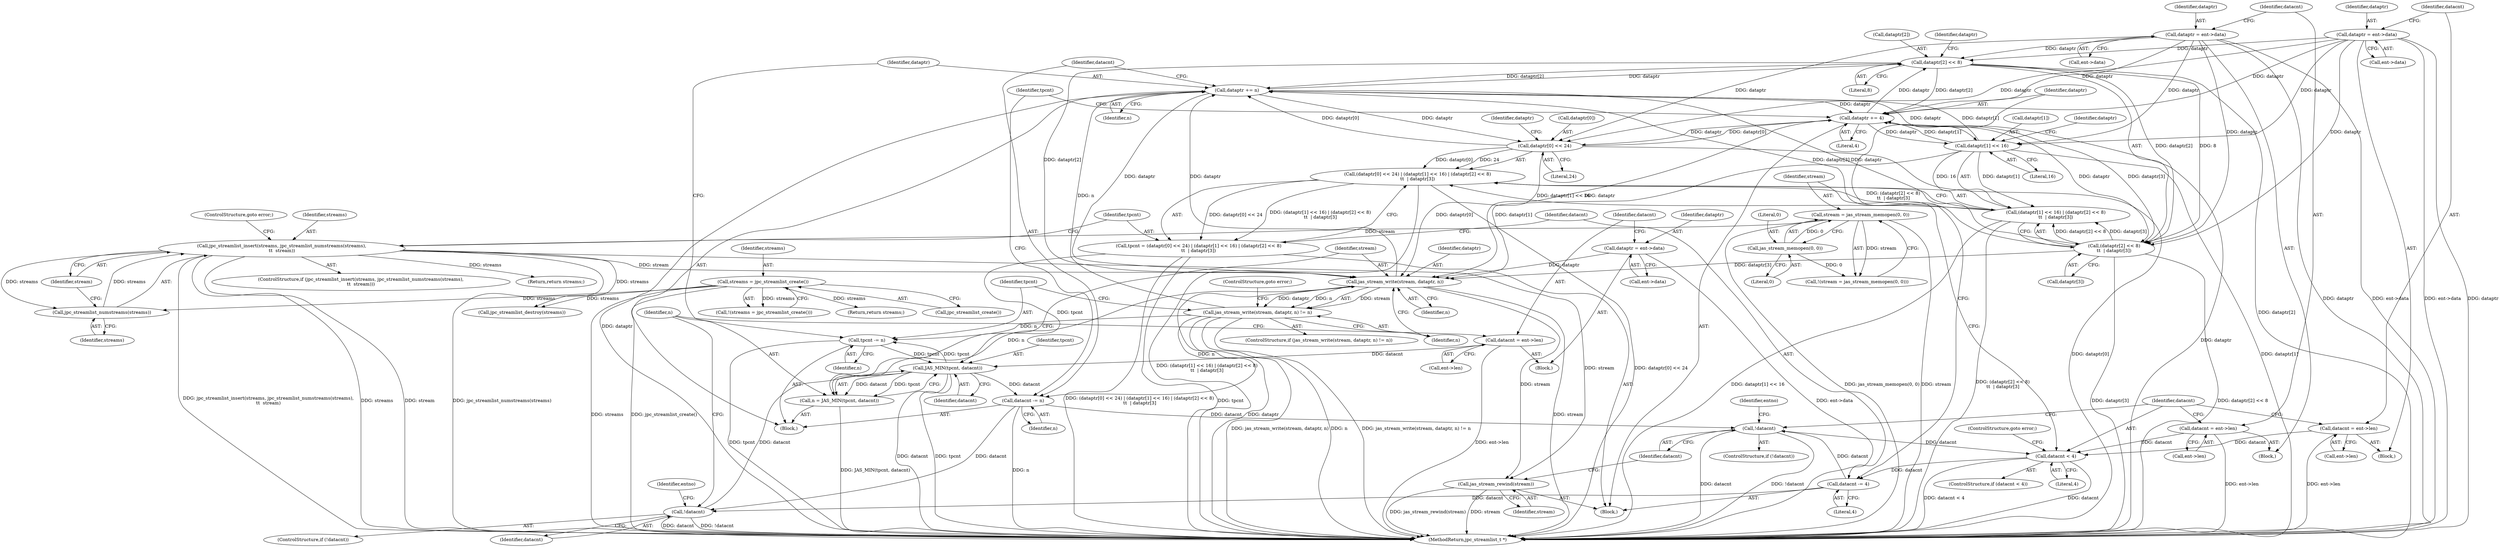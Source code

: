 digraph "0_jasper_d42b2388f7f8e0332c846675133acea151fc557a_37@array" {
"1000188" [label="(Call,dataptr[2] << 8)"];
"1000252" [label="(Call,dataptr += n)"];
"1000241" [label="(Call,jas_stream_write(stream, dataptr, n) != n)"];
"1000242" [label="(Call,jas_stream_write(stream, dataptr, n))"];
"1000166" [label="(Call,jpc_streamlist_insert(streams, jpc_streamlist_numstreams(streams),\n\t\t  stream))"];
"1000168" [label="(Call,jpc_streamlist_numstreams(streams))"];
"1000115" [label="(Call,streams = jpc_streamlist_create())"];
"1000158" [label="(Call,stream = jas_stream_memopen(0, 0))"];
"1000160" [label="(Call,jas_stream_memopen(0, 0))"];
"1000199" [label="(Call,dataptr += 4)"];
"1000188" [label="(Call,dataptr[2] << 8)"];
"1000138" [label="(Call,dataptr = ent->data)"];
"1000280" [label="(Call,dataptr = ent->data)"];
"1000176" [label="(Call,dataptr[0] << 24)"];
"1000182" [label="(Call,dataptr[1] << 16)"];
"1000187" [label="(Call,(dataptr[2] << 8)\n\t\t  | dataptr[3])"];
"1000225" [label="(Call,dataptr = ent->data)"];
"1000235" [label="(Call,n = JAS_MIN(tpcnt, datacnt))"];
"1000237" [label="(Call,JAS_MIN(tpcnt, datacnt))"];
"1000249" [label="(Call,tpcnt -= n)"];
"1000173" [label="(Call,tpcnt = (dataptr[0] << 24) | (dataptr[1] << 16) | (dataptr[2] << 8)\n\t\t  | dataptr[3])"];
"1000175" [label="(Call,(dataptr[0] << 24) | (dataptr[1] << 16) | (dataptr[2] << 8)\n\t\t  | dataptr[3])"];
"1000181" [label="(Call,(dataptr[1] << 16) | (dataptr[2] << 8)\n\t\t  | dataptr[3])"];
"1000206" [label="(Call,!datacnt)"];
"1000196" [label="(Call,datacnt -= 4)"];
"1000151" [label="(Call,datacnt < 4)"];
"1000285" [label="(Call,datacnt = ent->len)"];
"1000143" [label="(Call,datacnt = ent->len)"];
"1000261" [label="(Call,!datacnt)"];
"1000255" [label="(Call,datacnt -= n)"];
"1000230" [label="(Call,datacnt = ent->len)"];
"1000258" [label="(Call,jas_stream_rewind(stream))"];
"1000263" [label="(Block,)"];
"1000150" [label="(ControlStructure,if (datacnt < 4))"];
"1000249" [label="(Call,tpcnt -= n)"];
"1000116" [label="(Identifier,streams)"];
"1000245" [label="(Identifier,n)"];
"1000161" [label="(Literal,0)"];
"1000257" [label="(Identifier,n)"];
"1000250" [label="(Identifier,tpcnt)"];
"1000280" [label="(Call,dataptr = ent->data)"];
"1000176" [label="(Call,dataptr[0] << 24)"];
"1000199" [label="(Call,dataptr += 4)"];
"1000232" [label="(Call,ent->len)"];
"1000192" [label="(Literal,8)"];
"1000165" [label="(ControlStructure,if (jpc_streamlist_insert(streams, jpc_streamlist_numstreams(streams),\n\t\t  stream)))"];
"1000143" [label="(Call,datacnt = ent->len)"];
"1000281" [label="(Identifier,dataptr)"];
"1000254" [label="(Identifier,n)"];
"1000196" [label="(Call,datacnt -= 4)"];
"1000282" [label="(Call,ent->data)"];
"1000239" [label="(Identifier,datacnt)"];
"1000230" [label="(Call,datacnt = ent->len)"];
"1000172" [label="(ControlStructure,goto error;)"];
"1000186" [label="(Literal,16)"];
"1000183" [label="(Call,dataptr[1])"];
"1000212" [label="(Identifier,entno)"];
"1000166" [label="(Call,jpc_streamlist_insert(streams, jpc_streamlist_numstreams(streams),\n\t\t  stream))"];
"1000300" [label="(MethodReturn,jpc_streamlist_t *)"];
"1000104" [label="(Block,)"];
"1000261" [label="(Call,!datacnt)"];
"1000243" [label="(Identifier,stream)"];
"1000177" [label="(Call,dataptr[0])"];
"1000286" [label="(Identifier,datacnt)"];
"1000203" [label="(Identifier,tpcnt)"];
"1000170" [label="(Identifier,stream)"];
"1000236" [label="(Identifier,n)"];
"1000140" [label="(Call,ent->data)"];
"1000167" [label="(Identifier,streams)"];
"1000290" [label="(Return,return streams;)"];
"1000205" [label="(ControlStructure,if (!datacnt))"];
"1000174" [label="(Identifier,tpcnt)"];
"1000149" [label="(Block,)"];
"1000260" [label="(ControlStructure,if (!datacnt))"];
"1000184" [label="(Identifier,dataptr)"];
"1000190" [label="(Identifier,dataptr)"];
"1000182" [label="(Call,dataptr[1] << 16)"];
"1000151" [label="(Call,datacnt < 4)"];
"1000287" [label="(Call,ent->len)"];
"1000126" [label="(Return,return streams;)"];
"1000259" [label="(Identifier,stream)"];
"1000139" [label="(Identifier,dataptr)"];
"1000244" [label="(Identifier,dataptr)"];
"1000235" [label="(Call,n = JAS_MIN(tpcnt, datacnt))"];
"1000207" [label="(Identifier,datacnt)"];
"1000237" [label="(Call,JAS_MIN(tpcnt, datacnt))"];
"1000267" [label="(Identifier,entno)"];
"1000231" [label="(Identifier,datacnt)"];
"1000117" [label="(Call,jpc_streamlist_create())"];
"1000251" [label="(Identifier,n)"];
"1000160" [label="(Call,jas_stream_memopen(0, 0))"];
"1000240" [label="(ControlStructure,if (jas_stream_write(stream, dataptr, n) != n))"];
"1000157" [label="(Call,!(stream = jas_stream_memopen(0, 0)))"];
"1000138" [label="(Call,dataptr = ent->data)"];
"1000158" [label="(Call,stream = jas_stream_memopen(0, 0))"];
"1000225" [label="(Call,dataptr = ent->data)"];
"1000187" [label="(Call,(dataptr[2] << 8)\n\t\t  | dataptr[3])"];
"1000115" [label="(Call,streams = jpc_streamlist_create())"];
"1000201" [label="(Literal,4)"];
"1000169" [label="(Identifier,streams)"];
"1000189" [label="(Call,dataptr[2])"];
"1000256" [label="(Identifier,datacnt)"];
"1000296" [label="(Call,jpc_streamlist_destroy(streams))"];
"1000168" [label="(Call,jpc_streamlist_numstreams(streams))"];
"1000188" [label="(Call,dataptr[2] << 8)"];
"1000200" [label="(Identifier,dataptr)"];
"1000181" [label="(Call,(dataptr[1] << 16) | (dataptr[2] << 8)\n\t\t  | dataptr[3])"];
"1000159" [label="(Identifier,stream)"];
"1000206" [label="(Call,!datacnt)"];
"1000153" [label="(Literal,4)"];
"1000180" [label="(Literal,24)"];
"1000253" [label="(Identifier,dataptr)"];
"1000144" [label="(Identifier,datacnt)"];
"1000248" [label="(ControlStructure,goto error;)"];
"1000246" [label="(Identifier,n)"];
"1000198" [label="(Literal,4)"];
"1000197" [label="(Identifier,datacnt)"];
"1000175" [label="(Call,(dataptr[0] << 24) | (dataptr[1] << 16) | (dataptr[2] << 8)\n\t\t  | dataptr[3])"];
"1000162" [label="(Literal,0)"];
"1000155" [label="(ControlStructure,goto error;)"];
"1000194" [label="(Identifier,dataptr)"];
"1000204" [label="(Block,)"];
"1000242" [label="(Call,jas_stream_write(stream, dataptr, n))"];
"1000262" [label="(Identifier,datacnt)"];
"1000258" [label="(Call,jas_stream_rewind(stream))"];
"1000173" [label="(Call,tpcnt = (dataptr[0] << 24) | (dataptr[1] << 16) | (dataptr[2] << 8)\n\t\t  | dataptr[3])"];
"1000241" [label="(Call,jas_stream_write(stream, dataptr, n) != n)"];
"1000208" [label="(Block,)"];
"1000114" [label="(Call,!(streams = jpc_streamlist_create()))"];
"1000238" [label="(Identifier,tpcnt)"];
"1000227" [label="(Call,ent->data)"];
"1000145" [label="(Call,ent->len)"];
"1000193" [label="(Call,dataptr[3])"];
"1000285" [label="(Call,datacnt = ent->len)"];
"1000152" [label="(Identifier,datacnt)"];
"1000252" [label="(Call,dataptr += n)"];
"1000226" [label="(Identifier,dataptr)"];
"1000255" [label="(Call,datacnt -= n)"];
"1000188" -> "1000187"  [label="AST: "];
"1000188" -> "1000192"  [label="CFG: "];
"1000189" -> "1000188"  [label="AST: "];
"1000192" -> "1000188"  [label="AST: "];
"1000194" -> "1000188"  [label="CFG: "];
"1000188" -> "1000300"  [label="DDG: dataptr[2]"];
"1000188" -> "1000187"  [label="DDG: dataptr[2]"];
"1000188" -> "1000187"  [label="DDG: 8"];
"1000252" -> "1000188"  [label="DDG: dataptr"];
"1000199" -> "1000188"  [label="DDG: dataptr"];
"1000138" -> "1000188"  [label="DDG: dataptr"];
"1000280" -> "1000188"  [label="DDG: dataptr"];
"1000188" -> "1000199"  [label="DDG: dataptr[2]"];
"1000188" -> "1000242"  [label="DDG: dataptr[2]"];
"1000188" -> "1000252"  [label="DDG: dataptr[2]"];
"1000252" -> "1000204"  [label="AST: "];
"1000252" -> "1000254"  [label="CFG: "];
"1000253" -> "1000252"  [label="AST: "];
"1000254" -> "1000252"  [label="AST: "];
"1000256" -> "1000252"  [label="CFG: "];
"1000252" -> "1000300"  [label="DDG: dataptr"];
"1000252" -> "1000176"  [label="DDG: dataptr"];
"1000252" -> "1000182"  [label="DDG: dataptr"];
"1000252" -> "1000187"  [label="DDG: dataptr"];
"1000252" -> "1000199"  [label="DDG: dataptr"];
"1000252" -> "1000242"  [label="DDG: dataptr"];
"1000241" -> "1000252"  [label="DDG: n"];
"1000187" -> "1000252"  [label="DDG: dataptr[3]"];
"1000182" -> "1000252"  [label="DDG: dataptr[1]"];
"1000176" -> "1000252"  [label="DDG: dataptr[0]"];
"1000242" -> "1000252"  [label="DDG: dataptr"];
"1000241" -> "1000240"  [label="AST: "];
"1000241" -> "1000246"  [label="CFG: "];
"1000242" -> "1000241"  [label="AST: "];
"1000246" -> "1000241"  [label="AST: "];
"1000248" -> "1000241"  [label="CFG: "];
"1000250" -> "1000241"  [label="CFG: "];
"1000241" -> "1000300"  [label="DDG: jas_stream_write(stream, dataptr, n)"];
"1000241" -> "1000300"  [label="DDG: n"];
"1000241" -> "1000300"  [label="DDG: jas_stream_write(stream, dataptr, n) != n"];
"1000242" -> "1000241"  [label="DDG: stream"];
"1000242" -> "1000241"  [label="DDG: dataptr"];
"1000242" -> "1000241"  [label="DDG: n"];
"1000241" -> "1000249"  [label="DDG: n"];
"1000241" -> "1000255"  [label="DDG: n"];
"1000242" -> "1000245"  [label="CFG: "];
"1000243" -> "1000242"  [label="AST: "];
"1000244" -> "1000242"  [label="AST: "];
"1000245" -> "1000242"  [label="AST: "];
"1000246" -> "1000242"  [label="CFG: "];
"1000242" -> "1000300"  [label="DDG: dataptr"];
"1000242" -> "1000300"  [label="DDG: stream"];
"1000166" -> "1000242"  [label="DDG: stream"];
"1000199" -> "1000242"  [label="DDG: dataptr"];
"1000225" -> "1000242"  [label="DDG: dataptr"];
"1000187" -> "1000242"  [label="DDG: dataptr[3]"];
"1000176" -> "1000242"  [label="DDG: dataptr[0]"];
"1000182" -> "1000242"  [label="DDG: dataptr[1]"];
"1000235" -> "1000242"  [label="DDG: n"];
"1000242" -> "1000258"  [label="DDG: stream"];
"1000166" -> "1000165"  [label="AST: "];
"1000166" -> "1000170"  [label="CFG: "];
"1000167" -> "1000166"  [label="AST: "];
"1000168" -> "1000166"  [label="AST: "];
"1000170" -> "1000166"  [label="AST: "];
"1000172" -> "1000166"  [label="CFG: "];
"1000174" -> "1000166"  [label="CFG: "];
"1000166" -> "1000300"  [label="DDG: jpc_streamlist_numstreams(streams)"];
"1000166" -> "1000300"  [label="DDG: jpc_streamlist_insert(streams, jpc_streamlist_numstreams(streams),\n\t\t  stream)"];
"1000166" -> "1000300"  [label="DDG: streams"];
"1000166" -> "1000300"  [label="DDG: stream"];
"1000168" -> "1000166"  [label="DDG: streams"];
"1000166" -> "1000168"  [label="DDG: streams"];
"1000158" -> "1000166"  [label="DDG: stream"];
"1000166" -> "1000258"  [label="DDG: stream"];
"1000166" -> "1000290"  [label="DDG: streams"];
"1000166" -> "1000296"  [label="DDG: streams"];
"1000168" -> "1000169"  [label="CFG: "];
"1000169" -> "1000168"  [label="AST: "];
"1000170" -> "1000168"  [label="CFG: "];
"1000115" -> "1000168"  [label="DDG: streams"];
"1000115" -> "1000114"  [label="AST: "];
"1000115" -> "1000117"  [label="CFG: "];
"1000116" -> "1000115"  [label="AST: "];
"1000117" -> "1000115"  [label="AST: "];
"1000114" -> "1000115"  [label="CFG: "];
"1000115" -> "1000300"  [label="DDG: jpc_streamlist_create()"];
"1000115" -> "1000300"  [label="DDG: streams"];
"1000115" -> "1000114"  [label="DDG: streams"];
"1000115" -> "1000126"  [label="DDG: streams"];
"1000115" -> "1000296"  [label="DDG: streams"];
"1000158" -> "1000157"  [label="AST: "];
"1000158" -> "1000160"  [label="CFG: "];
"1000159" -> "1000158"  [label="AST: "];
"1000160" -> "1000158"  [label="AST: "];
"1000157" -> "1000158"  [label="CFG: "];
"1000158" -> "1000300"  [label="DDG: stream"];
"1000158" -> "1000300"  [label="DDG: jas_stream_memopen(0, 0)"];
"1000158" -> "1000157"  [label="DDG: stream"];
"1000160" -> "1000158"  [label="DDG: 0"];
"1000160" -> "1000162"  [label="CFG: "];
"1000161" -> "1000160"  [label="AST: "];
"1000162" -> "1000160"  [label="AST: "];
"1000160" -> "1000157"  [label="DDG: 0"];
"1000199" -> "1000149"  [label="AST: "];
"1000199" -> "1000201"  [label="CFG: "];
"1000200" -> "1000199"  [label="AST: "];
"1000201" -> "1000199"  [label="AST: "];
"1000203" -> "1000199"  [label="CFG: "];
"1000199" -> "1000300"  [label="DDG: dataptr"];
"1000199" -> "1000176"  [label="DDG: dataptr"];
"1000199" -> "1000182"  [label="DDG: dataptr"];
"1000199" -> "1000187"  [label="DDG: dataptr"];
"1000138" -> "1000199"  [label="DDG: dataptr"];
"1000176" -> "1000199"  [label="DDG: dataptr[0]"];
"1000182" -> "1000199"  [label="DDG: dataptr[1]"];
"1000187" -> "1000199"  [label="DDG: dataptr[3]"];
"1000280" -> "1000199"  [label="DDG: dataptr"];
"1000138" -> "1000104"  [label="AST: "];
"1000138" -> "1000140"  [label="CFG: "];
"1000139" -> "1000138"  [label="AST: "];
"1000140" -> "1000138"  [label="AST: "];
"1000144" -> "1000138"  [label="CFG: "];
"1000138" -> "1000300"  [label="DDG: dataptr"];
"1000138" -> "1000300"  [label="DDG: ent->data"];
"1000138" -> "1000176"  [label="DDG: dataptr"];
"1000138" -> "1000182"  [label="DDG: dataptr"];
"1000138" -> "1000187"  [label="DDG: dataptr"];
"1000280" -> "1000263"  [label="AST: "];
"1000280" -> "1000282"  [label="CFG: "];
"1000281" -> "1000280"  [label="AST: "];
"1000282" -> "1000280"  [label="AST: "];
"1000286" -> "1000280"  [label="CFG: "];
"1000280" -> "1000300"  [label="DDG: ent->data"];
"1000280" -> "1000300"  [label="DDG: dataptr"];
"1000280" -> "1000176"  [label="DDG: dataptr"];
"1000280" -> "1000182"  [label="DDG: dataptr"];
"1000280" -> "1000187"  [label="DDG: dataptr"];
"1000176" -> "1000175"  [label="AST: "];
"1000176" -> "1000180"  [label="CFG: "];
"1000177" -> "1000176"  [label="AST: "];
"1000180" -> "1000176"  [label="AST: "];
"1000184" -> "1000176"  [label="CFG: "];
"1000176" -> "1000300"  [label="DDG: dataptr[0]"];
"1000176" -> "1000175"  [label="DDG: dataptr[0]"];
"1000176" -> "1000175"  [label="DDG: 24"];
"1000182" -> "1000181"  [label="AST: "];
"1000182" -> "1000186"  [label="CFG: "];
"1000183" -> "1000182"  [label="AST: "];
"1000186" -> "1000182"  [label="AST: "];
"1000190" -> "1000182"  [label="CFG: "];
"1000182" -> "1000300"  [label="DDG: dataptr[1]"];
"1000182" -> "1000181"  [label="DDG: dataptr[1]"];
"1000182" -> "1000181"  [label="DDG: 16"];
"1000187" -> "1000181"  [label="AST: "];
"1000187" -> "1000193"  [label="CFG: "];
"1000193" -> "1000187"  [label="AST: "];
"1000181" -> "1000187"  [label="CFG: "];
"1000187" -> "1000300"  [label="DDG: dataptr[2] << 8"];
"1000187" -> "1000300"  [label="DDG: dataptr[3]"];
"1000187" -> "1000181"  [label="DDG: dataptr[2] << 8"];
"1000187" -> "1000181"  [label="DDG: dataptr[3]"];
"1000225" -> "1000208"  [label="AST: "];
"1000225" -> "1000227"  [label="CFG: "];
"1000226" -> "1000225"  [label="AST: "];
"1000227" -> "1000225"  [label="AST: "];
"1000231" -> "1000225"  [label="CFG: "];
"1000225" -> "1000300"  [label="DDG: ent->data"];
"1000235" -> "1000204"  [label="AST: "];
"1000235" -> "1000237"  [label="CFG: "];
"1000236" -> "1000235"  [label="AST: "];
"1000237" -> "1000235"  [label="AST: "];
"1000243" -> "1000235"  [label="CFG: "];
"1000235" -> "1000300"  [label="DDG: JAS_MIN(tpcnt, datacnt)"];
"1000237" -> "1000235"  [label="DDG: tpcnt"];
"1000237" -> "1000235"  [label="DDG: datacnt"];
"1000237" -> "1000239"  [label="CFG: "];
"1000238" -> "1000237"  [label="AST: "];
"1000239" -> "1000237"  [label="AST: "];
"1000237" -> "1000300"  [label="DDG: datacnt"];
"1000237" -> "1000300"  [label="DDG: tpcnt"];
"1000249" -> "1000237"  [label="DDG: tpcnt"];
"1000173" -> "1000237"  [label="DDG: tpcnt"];
"1000206" -> "1000237"  [label="DDG: datacnt"];
"1000230" -> "1000237"  [label="DDG: datacnt"];
"1000237" -> "1000249"  [label="DDG: tpcnt"];
"1000237" -> "1000255"  [label="DDG: datacnt"];
"1000249" -> "1000204"  [label="AST: "];
"1000249" -> "1000251"  [label="CFG: "];
"1000250" -> "1000249"  [label="AST: "];
"1000251" -> "1000249"  [label="AST: "];
"1000253" -> "1000249"  [label="CFG: "];
"1000249" -> "1000300"  [label="DDG: tpcnt"];
"1000173" -> "1000149"  [label="AST: "];
"1000173" -> "1000175"  [label="CFG: "];
"1000174" -> "1000173"  [label="AST: "];
"1000175" -> "1000173"  [label="AST: "];
"1000197" -> "1000173"  [label="CFG: "];
"1000173" -> "1000300"  [label="DDG: tpcnt"];
"1000173" -> "1000300"  [label="DDG: (dataptr[0] << 24) | (dataptr[1] << 16) | (dataptr[2] << 8)\n\t\t  | dataptr[3]"];
"1000175" -> "1000173"  [label="DDG: dataptr[0] << 24"];
"1000175" -> "1000173"  [label="DDG: (dataptr[1] << 16) | (dataptr[2] << 8)\n\t\t  | dataptr[3]"];
"1000175" -> "1000181"  [label="CFG: "];
"1000181" -> "1000175"  [label="AST: "];
"1000175" -> "1000300"  [label="DDG: (dataptr[1] << 16) | (dataptr[2] << 8)\n\t\t  | dataptr[3]"];
"1000175" -> "1000300"  [label="DDG: dataptr[0] << 24"];
"1000181" -> "1000175"  [label="DDG: dataptr[1] << 16"];
"1000181" -> "1000175"  [label="DDG: (dataptr[2] << 8)\n\t\t  | dataptr[3]"];
"1000181" -> "1000300"  [label="DDG: dataptr[1] << 16"];
"1000181" -> "1000300"  [label="DDG: (dataptr[2] << 8)\n\t\t  | dataptr[3]"];
"1000206" -> "1000205"  [label="AST: "];
"1000206" -> "1000207"  [label="CFG: "];
"1000207" -> "1000206"  [label="AST: "];
"1000212" -> "1000206"  [label="CFG: "];
"1000236" -> "1000206"  [label="CFG: "];
"1000206" -> "1000300"  [label="DDG: !datacnt"];
"1000206" -> "1000300"  [label="DDG: datacnt"];
"1000196" -> "1000206"  [label="DDG: datacnt"];
"1000255" -> "1000206"  [label="DDG: datacnt"];
"1000196" -> "1000149"  [label="AST: "];
"1000196" -> "1000198"  [label="CFG: "];
"1000197" -> "1000196"  [label="AST: "];
"1000198" -> "1000196"  [label="AST: "];
"1000200" -> "1000196"  [label="CFG: "];
"1000151" -> "1000196"  [label="DDG: datacnt"];
"1000196" -> "1000261"  [label="DDG: datacnt"];
"1000151" -> "1000150"  [label="AST: "];
"1000151" -> "1000153"  [label="CFG: "];
"1000152" -> "1000151"  [label="AST: "];
"1000153" -> "1000151"  [label="AST: "];
"1000155" -> "1000151"  [label="CFG: "];
"1000159" -> "1000151"  [label="CFG: "];
"1000151" -> "1000300"  [label="DDG: datacnt < 4"];
"1000151" -> "1000300"  [label="DDG: datacnt"];
"1000285" -> "1000151"  [label="DDG: datacnt"];
"1000143" -> "1000151"  [label="DDG: datacnt"];
"1000261" -> "1000151"  [label="DDG: datacnt"];
"1000285" -> "1000263"  [label="AST: "];
"1000285" -> "1000287"  [label="CFG: "];
"1000286" -> "1000285"  [label="AST: "];
"1000287" -> "1000285"  [label="AST: "];
"1000152" -> "1000285"  [label="CFG: "];
"1000285" -> "1000300"  [label="DDG: ent->len"];
"1000143" -> "1000104"  [label="AST: "];
"1000143" -> "1000145"  [label="CFG: "];
"1000144" -> "1000143"  [label="AST: "];
"1000145" -> "1000143"  [label="AST: "];
"1000152" -> "1000143"  [label="CFG: "];
"1000143" -> "1000300"  [label="DDG: ent->len"];
"1000261" -> "1000260"  [label="AST: "];
"1000261" -> "1000262"  [label="CFG: "];
"1000262" -> "1000261"  [label="AST: "];
"1000152" -> "1000261"  [label="CFG: "];
"1000267" -> "1000261"  [label="CFG: "];
"1000261" -> "1000300"  [label="DDG: datacnt"];
"1000261" -> "1000300"  [label="DDG: !datacnt"];
"1000255" -> "1000261"  [label="DDG: datacnt"];
"1000255" -> "1000204"  [label="AST: "];
"1000255" -> "1000257"  [label="CFG: "];
"1000256" -> "1000255"  [label="AST: "];
"1000257" -> "1000255"  [label="AST: "];
"1000203" -> "1000255"  [label="CFG: "];
"1000255" -> "1000300"  [label="DDG: n"];
"1000230" -> "1000208"  [label="AST: "];
"1000230" -> "1000232"  [label="CFG: "];
"1000231" -> "1000230"  [label="AST: "];
"1000232" -> "1000230"  [label="AST: "];
"1000236" -> "1000230"  [label="CFG: "];
"1000230" -> "1000300"  [label="DDG: ent->len"];
"1000258" -> "1000149"  [label="AST: "];
"1000258" -> "1000259"  [label="CFG: "];
"1000259" -> "1000258"  [label="AST: "];
"1000262" -> "1000258"  [label="CFG: "];
"1000258" -> "1000300"  [label="DDG: stream"];
"1000258" -> "1000300"  [label="DDG: jas_stream_rewind(stream)"];
}
